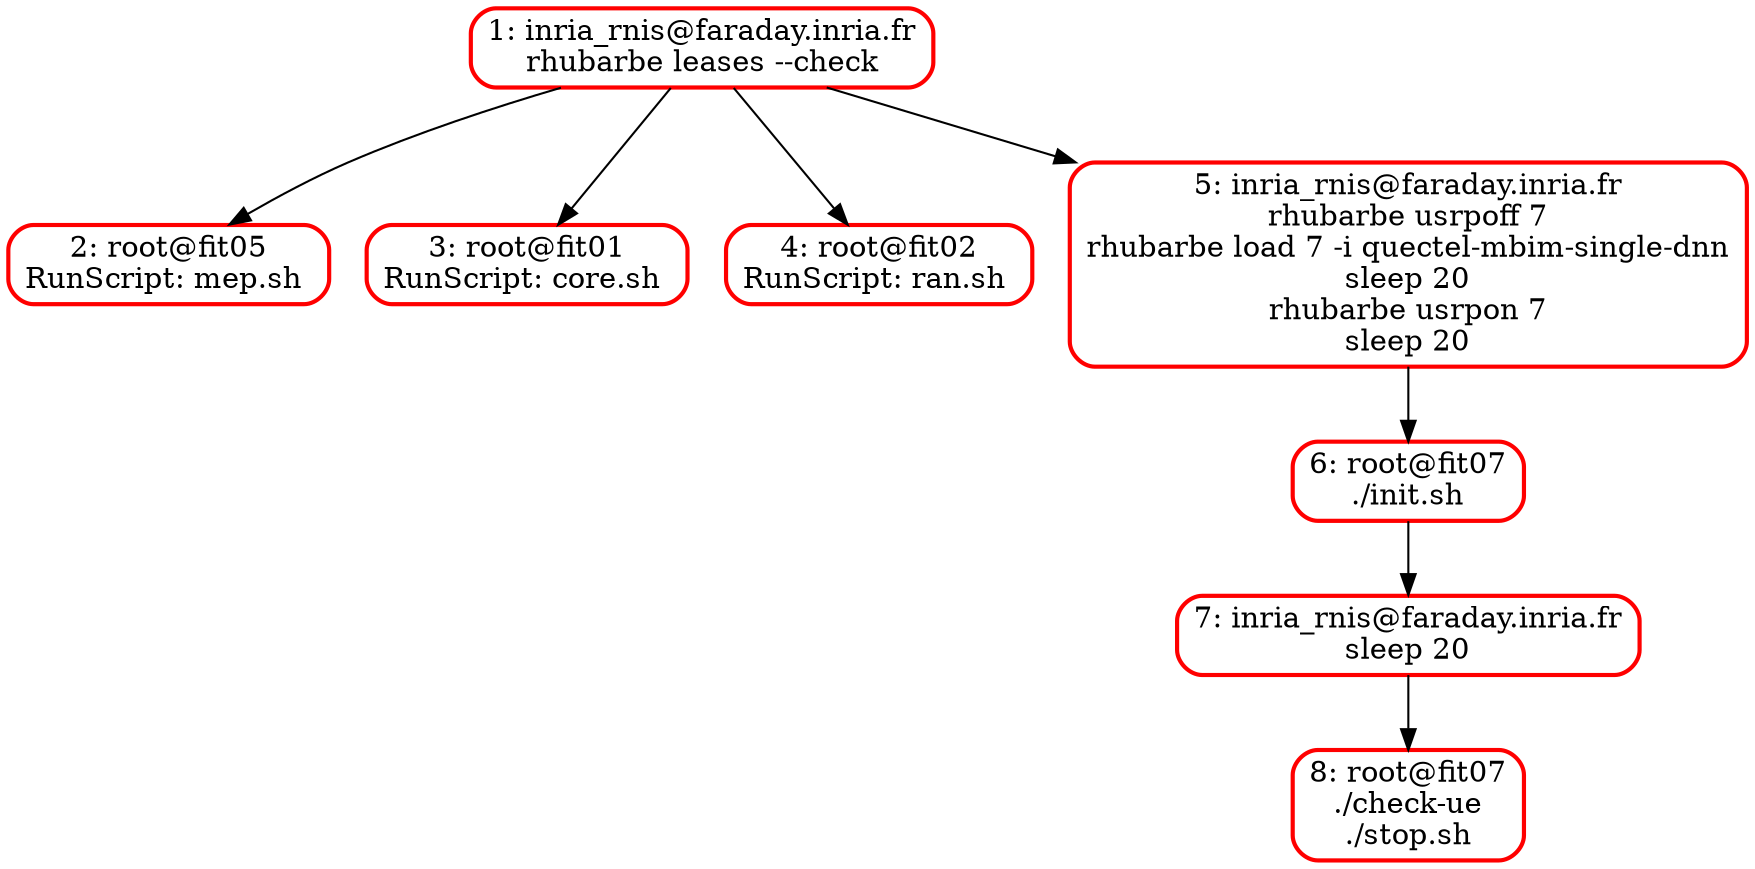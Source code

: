 digraph asynciojobs{
compound=true;
graph [];
1 [style="rounded",label="1: inria_rnis@faraday.inria.fr
rhubarbe leases --check",shape="box",color="red",penwidth="2"]
2 [style="rounded",label="2: root@fit05
RunScript: mep.sh ",shape="box",color="red",penwidth="2"]
1 -> 2;
3 [style="rounded",label="3: root@fit01
RunScript: core.sh ",shape="box",color="red",penwidth="2"]
1 -> 3;
4 [style="rounded",label="4: root@fit02
RunScript: ran.sh ",shape="box",color="red",penwidth="2"]
1 -> 4;
5 [style="rounded",label="5: inria_rnis@faraday.inria.fr
rhubarbe usrpoff 7
rhubarbe load 7 -i quectel-mbim-single-dnn
sleep 20
rhubarbe usrpon 7
sleep 20",shape="box",color="red",penwidth="2"]
1 -> 5;
6 [style="rounded",label="6: root@fit07
./init.sh",shape="box",color="red",penwidth="2"]
5 -> 6;
7 [style="rounded",label="7: inria_rnis@faraday.inria.fr
sleep 20",shape="box",color="red",penwidth="2"]
6 -> 7;
8 [style="rounded",label="8: root@fit07
./check-ue
./stop.sh",shape="box",color="red",penwidth="2"]
7 -> 8;
}
